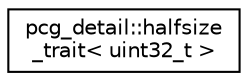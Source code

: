 digraph "Graphical Class Hierarchy"
{
 // LATEX_PDF_SIZE
  edge [fontname="Helvetica",fontsize="10",labelfontname="Helvetica",labelfontsize="10"];
  node [fontname="Helvetica",fontsize="10",shape=record];
  rankdir="LR";
  Node0 [label="pcg_detail::halfsize\l_trait\< uint32_t \>",height=0.2,width=0.4,color="black", fillcolor="white", style="filled",URL="$structpcg__detail_1_1halfsize__trait_3_01uint32__t_01_4.html",tooltip=" "];
}
